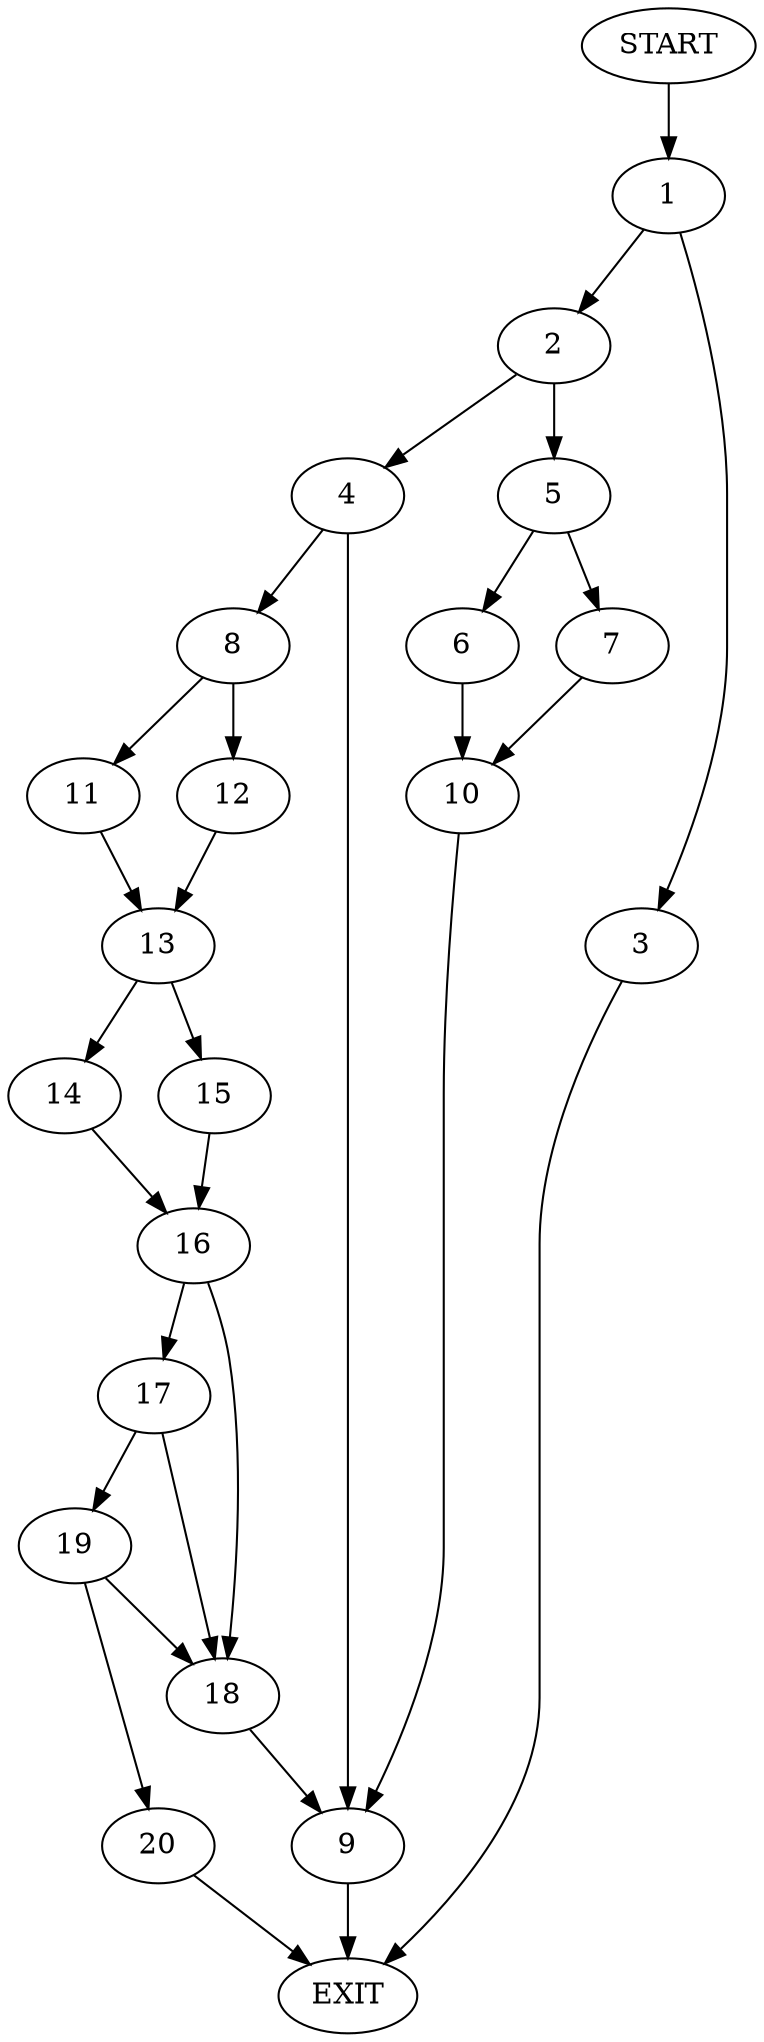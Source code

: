 digraph {
0 [label="START"]
21 [label="EXIT"]
0 -> 1
1 -> 2
1 -> 3
2 -> 4
2 -> 5
3 -> 21
5 -> 6
5 -> 7
4 -> 8
4 -> 9
7 -> 10
6 -> 10
10 -> 9
9 -> 21
8 -> 11
8 -> 12
12 -> 13
11 -> 13
13 -> 14
13 -> 15
15 -> 16
14 -> 16
16 -> 17
16 -> 18
17 -> 19
17 -> 18
18 -> 9
19 -> 20
19 -> 18
20 -> 21
}
